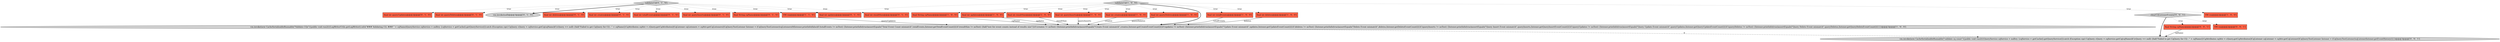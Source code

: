 digraph {
17 [style = filled, label = "final int queryDeletes@@@2@@@['0', '1', '0']", fillcolor = tomato, shape = box image = "AAA0AAABBB2BBB"];
26 [style = filled, label = "VM vm@@@2@@@['0', '0', '1']", fillcolor = tomato, shape = box image = "AAA0AAABBB3BBB"];
0 [style = filled, label = "final int resultSize@@@2@@@['1', '0', '0']", fillcolor = tomato, shape = box image = "AAA0AAABBB1BBB"];
10 [style = filled, label = "final int queryInserts@@@2@@@['1', '0', '0']", fillcolor = tomato, shape = box image = "AAA0AAABBB1BBB"];
22 [style = filled, label = "validateCQ['0', '1', '0']", fillcolor = lightgray, shape = diamond image = "AAA0AAABBB2BBB"];
8 [style = filled, label = "vm.invoke(new CacheSerializableRunnable(\"Validate CQs\"){public void run2(){LogWriterUtils.getLogWriter().info(\"### Validating CQ. ### \" + cqName)QueryService cqService = nulltry {cqService = getCache().getQueryService()}catch (Exception cqe) CqQuery cQuery = cqService.getCq(cqName)if (cQuery == null) {fail(\"Failed to get CqQuery for CQ : \" + cqName)}CqAttributes cqAttr = cQuery.getCqAttributes()CqListener cqListeners = cqAttr.getCqListeners()CqQueryTestListener listener = (CqQueryTestListener)cqListeners(0(listener.printInfo(false)if (totalEvents != noTest) {listener.printInfo(true)assertEquals(\"Total Event Count mismatch\",totalEvents,listener.getTotalEventCount())}if (resultSize != noTest) {fail(\"test for event counts instead of results size\")}if (creates != noTest) {listener.printInfo(true)assertEquals(\"Create Event mismatch\",creates,listener.getCreateEventCount())}if (updates != noTest) {listener.printInfo(true)assertEquals(\"Update Event mismatch\",updates,listener.getUpdateEventCount())}if (deletes != noTest) {listener.printInfo(true)assertEquals(\"Delete Event mismatch\",deletes,listener.getDeleteEventCount())}if (queryInserts != noTest) {listener.printInfo(true)assertEquals(\"Query Insert Event mismatch\",queryInserts,listener.getQueryInsertEventCount())}if (queryUpdates != noTest) {listener.printInfo(true)assertEquals(\"Query Update Event mismatch\",queryUpdates,listener.getQueryUpdateEventCount())}if (queryDeletes != noTest) {listener.printInfo(true)assertEquals(\"Query Delete Event mismatch\",queryDeletes,listener.getQueryDeleteEventCount())}}})@@@3@@@['1', '0', '0']", fillcolor = lightgray, shape = ellipse image = "AAA0AAABBB1BBB"];
16 [style = filled, label = "vm.invoke(null)@@@3@@@['0', '1', '0']", fillcolor = lightgray, shape = ellipse image = "AAA0AAABBB2BBB"];
14 [style = filled, label = "final int deletes@@@2@@@['0', '1', '0']", fillcolor = tomato, shape = box image = "AAA0AAABBB2BBB"];
12 [style = filled, label = "final int creates@@@2@@@['0', '1', '0']", fillcolor = tomato, shape = box image = "AAA0AAABBB2BBB"];
15 [style = filled, label = "final int updates@@@2@@@['0', '1', '0']", fillcolor = tomato, shape = box image = "AAA0AAABBB2BBB"];
21 [style = filled, label = "final int resultSize@@@2@@@['0', '1', '0']", fillcolor = tomato, shape = box image = "AAA0AAABBB2BBB"];
23 [style = filled, label = "clearCQListenerEvents['0', '0', '1']", fillcolor = lightgray, shape = diamond image = "AAA0AAABBB3BBB"];
3 [style = filled, label = "final int totalEvents@@@2@@@['1', '0', '0']", fillcolor = tomato, shape = box image = "AAA0AAABBB1BBB"];
13 [style = filled, label = "final int queryUpdates@@@2@@@['0', '1', '0']", fillcolor = tomato, shape = box image = "AAA0AAABBB2BBB"];
9 [style = filled, label = "final int deletes@@@2@@@['1', '0', '0']", fillcolor = tomato, shape = box image = "AAA0AAABBB1BBB"];
7 [style = filled, label = "final String cqName@@@2@@@['1', '0', '0']", fillcolor = tomato, shape = box image = "AAA0AAABBB1BBB"];
11 [style = filled, label = "VM vm@@@2@@@['1', '1', '0']", fillcolor = tomato, shape = box image = "AAA0AAABBB1BBB"];
2 [style = filled, label = "VM vm@@@2@@@['1', '0', '0']", fillcolor = tomato, shape = box image = "AAA0AAABBB1BBB"];
1 [style = filled, label = "final int updates@@@2@@@['1', '0', '0']", fillcolor = tomato, shape = box image = "AAA0AAABBB1BBB"];
18 [style = filled, label = "final int totalEvents@@@2@@@['0', '1', '0']", fillcolor = tomato, shape = box image = "AAA0AAABBB2BBB"];
6 [style = filled, label = "final int creates@@@2@@@['1', '0', '0']", fillcolor = tomato, shape = box image = "AAA0AAABBB1BBB"];
25 [style = filled, label = "final String cqName@@@2@@@['0', '0', '1']", fillcolor = tomato, shape = box image = "AAA0AAABBB3BBB"];
20 [style = filled, label = "final int queryInserts@@@2@@@['0', '1', '0']", fillcolor = tomato, shape = box image = "AAA0AAABBB2BBB"];
4 [style = filled, label = "final int queryDeletes@@@2@@@['1', '0', '0']", fillcolor = tomato, shape = box image = "AAA0AAABBB1BBB"];
24 [style = filled, label = "vm.invoke(new CacheSerializableRunnable(\"validate cq count\"){public void run2(){QueryService cqService = nulltry {cqService = getCache().getQueryService()}catch (Exception cqe) CqQuery cQuery = cqService.getCq(cqName)if (cQuery == null) {fail(\"Failed to get CqQuery for CQ : \" + cqName)}CqAttributes cqAttr = cQuery.getCqAttributes()CqListener cqListener = cqAttr.getCqListener()CqQueryTestListener listener = (CqQueryTestListener)cqListenerlistener.getEventHistory()}})@@@3@@@['0', '0', '1']", fillcolor = lightgray, shape = ellipse image = "AAA0AAABBB3BBB"];
19 [style = filled, label = "final String cqName@@@2@@@['0', '1', '0']", fillcolor = tomato, shape = box image = "AAA0AAABBB2BBB"];
5 [style = filled, label = "validateCQ['1', '0', '0']", fillcolor = lightgray, shape = diamond image = "AAA0AAABBB1BBB"];
5->0 [style = dotted, label="true"];
10->8 [style = solid, label="queryInserts"];
5->10 [style = dotted, label="true"];
5->11 [style = dotted, label="true"];
22->19 [style = dotted, label="true"];
5->8 [style = bold, label=""];
25->24 [style = solid, label="cqName"];
23->24 [style = bold, label=""];
1->8 [style = solid, label="updates"];
0->8 [style = solid, label="resultSize"];
5->9 [style = dotted, label="true"];
5->3 [style = dotted, label="true"];
22->20 [style = dotted, label="true"];
22->16 [style = bold, label=""];
8->24 [style = dashed, label="0"];
5->4 [style = dotted, label="true"];
9->8 [style = solid, label="deletes"];
3->8 [style = solid, label="totalEvents"];
5->7 [style = dotted, label="true"];
22->11 [style = dotted, label="true"];
23->26 [style = dotted, label="true"];
5->6 [style = dotted, label="true"];
11->8 [style = solid, label="queryUpdates"];
22->14 [style = dotted, label="true"];
23->25 [style = dotted, label="true"];
7->8 [style = solid, label="cqName"];
22->13 [style = dotted, label="true"];
4->8 [style = solid, label="queryDeletes"];
6->8 [style = solid, label="creates"];
5->1 [style = dotted, label="true"];
22->12 [style = dotted, label="true"];
22->18 [style = dotted, label="true"];
22->17 [style = dotted, label="true"];
5->2 [style = dotted, label="true"];
22->15 [style = dotted, label="true"];
22->21 [style = dotted, label="true"];
}
